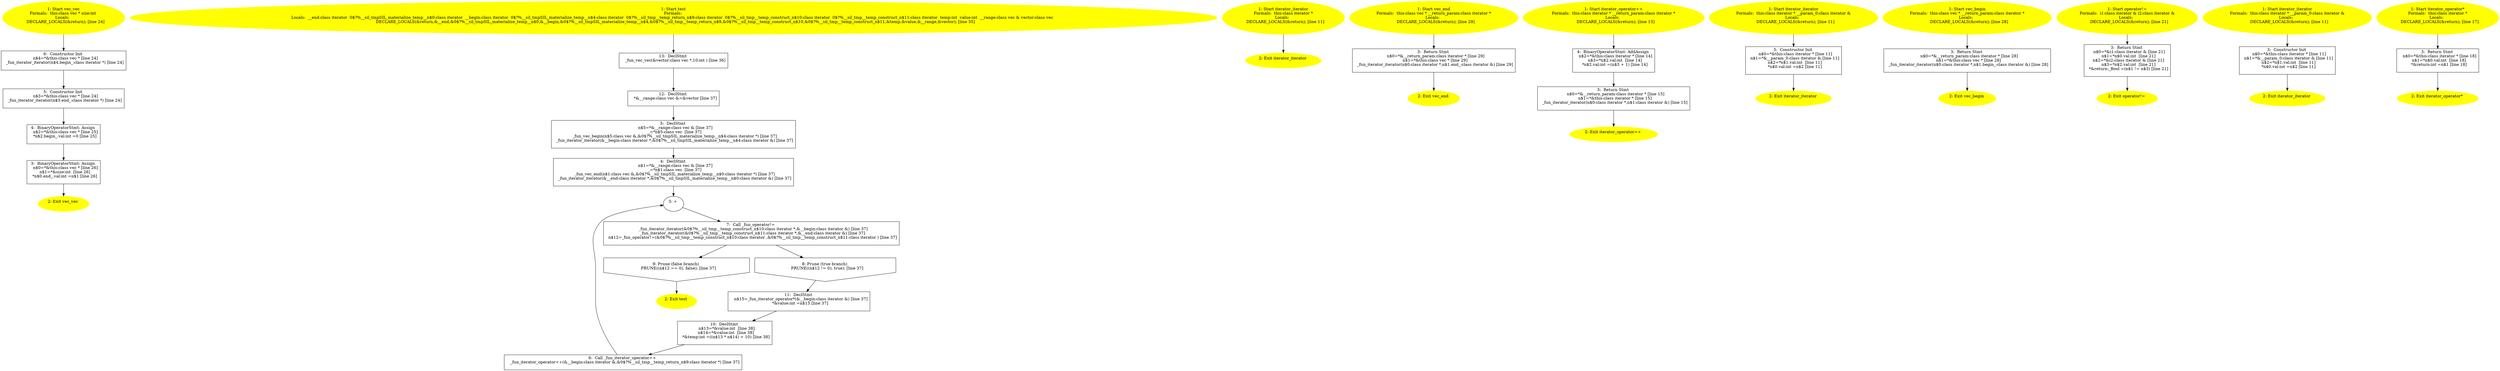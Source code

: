 /* @generated */
digraph iCFG {
"vec_vec{_ZN3vecC1Ei}.9e908b65718ffa840e6e7c8520fe6d38_6" [label="6:  Constructor Init \n   n$4=*&this:class vec * [line 24]\n  _fun_iterator_iterator(n$4.begin_:class iterator *) [line 24]\n " shape="box"]
	

	 "vec_vec{_ZN3vecC1Ei}.9e908b65718ffa840e6e7c8520fe6d38_6" -> "vec_vec{_ZN3vecC1Ei}.9e908b65718ffa840e6e7c8520fe6d38_5" ;
"vec_vec{_ZN3vecC1Ei}.9e908b65718ffa840e6e7c8520fe6d38_5" [label="5:  Constructor Init \n   n$3=*&this:class vec * [line 24]\n  _fun_iterator_iterator(n$3.end_:class iterator *) [line 24]\n " shape="box"]
	

	 "vec_vec{_ZN3vecC1Ei}.9e908b65718ffa840e6e7c8520fe6d38_5" -> "vec_vec{_ZN3vecC1Ei}.9e908b65718ffa840e6e7c8520fe6d38_4" ;
"vec_vec{_ZN3vecC1Ei}.9e908b65718ffa840e6e7c8520fe6d38_4" [label="4:  BinaryOperatorStmt: Assign \n   n$2=*&this:class vec * [line 25]\n  *n$2.begin_.val:int =0 [line 25]\n " shape="box"]
	

	 "vec_vec{_ZN3vecC1Ei}.9e908b65718ffa840e6e7c8520fe6d38_4" -> "vec_vec{_ZN3vecC1Ei}.9e908b65718ffa840e6e7c8520fe6d38_3" ;
"vec_vec{_ZN3vecC1Ei}.9e908b65718ffa840e6e7c8520fe6d38_3" [label="3:  BinaryOperatorStmt: Assign \n   n$0=*&this:class vec * [line 26]\n  n$1=*&size:int  [line 26]\n  *n$0.end_.val:int =n$1 [line 26]\n " shape="box"]
	

	 "vec_vec{_ZN3vecC1Ei}.9e908b65718ffa840e6e7c8520fe6d38_3" -> "vec_vec{_ZN3vecC1Ei}.9e908b65718ffa840e6e7c8520fe6d38_2" ;
"vec_vec{_ZN3vecC1Ei}.9e908b65718ffa840e6e7c8520fe6d38_2" [label="2: Exit vec_vec \n  " color=yellow style=filled]
	

"vec_vec{_ZN3vecC1Ei}.9e908b65718ffa840e6e7c8520fe6d38_1" [label="1: Start vec_vec\nFormals:  this:class vec * size:int \nLocals:  \n   DECLARE_LOCALS(&return); [line 24]\n " color=yellow style=filled]
	

	 "vec_vec{_ZN3vecC1Ei}.9e908b65718ffa840e6e7c8520fe6d38_1" -> "vec_vec{_ZN3vecC1Ei}.9e908b65718ffa840e6e7c8520fe6d38_6" ;
"test{d41d8cd98f00b204e9800998ecf8427e_Z4testv}.8c08101fe48ee96867ff8578442d10bc_13" [label="13:  DeclStmt \n   _fun_vec_vec(&vector:class vec *,10:int ) [line 36]\n " shape="box"]
	

	 "test{d41d8cd98f00b204e9800998ecf8427e_Z4testv}.8c08101fe48ee96867ff8578442d10bc_13" -> "test{d41d8cd98f00b204e9800998ecf8427e_Z4testv}.8c08101fe48ee96867ff8578442d10bc_12" ;
"test{d41d8cd98f00b204e9800998ecf8427e_Z4testv}.8c08101fe48ee96867ff8578442d10bc_12" [label="12:  DeclStmt \n   *&__range:class vec &=&vector [line 37]\n " shape="box"]
	

	 "test{d41d8cd98f00b204e9800998ecf8427e_Z4testv}.8c08101fe48ee96867ff8578442d10bc_12" -> "test{d41d8cd98f00b204e9800998ecf8427e_Z4testv}.8c08101fe48ee96867ff8578442d10bc_5" ;
"test{d41d8cd98f00b204e9800998ecf8427e_Z4testv}.8c08101fe48ee96867ff8578442d10bc_11" [label="11:  DeclStmt \n   n$15=_fun_iterator_operator*(&__begin:class iterator &) [line 37]\n  *&value:int =n$15 [line 37]\n " shape="box"]
	

	 "test{d41d8cd98f00b204e9800998ecf8427e_Z4testv}.8c08101fe48ee96867ff8578442d10bc_11" -> "test{d41d8cd98f00b204e9800998ecf8427e_Z4testv}.8c08101fe48ee96867ff8578442d10bc_10" ;
"test{d41d8cd98f00b204e9800998ecf8427e_Z4testv}.8c08101fe48ee96867ff8578442d10bc_10" [label="10:  DeclStmt \n   n$13=*&value:int  [line 38]\n  n$14=*&value:int  [line 38]\n  *&temp:int =((n$13 * n$14) + 10) [line 38]\n " shape="box"]
	

	 "test{d41d8cd98f00b204e9800998ecf8427e_Z4testv}.8c08101fe48ee96867ff8578442d10bc_10" -> "test{d41d8cd98f00b204e9800998ecf8427e_Z4testv}.8c08101fe48ee96867ff8578442d10bc_6" ;
"test{d41d8cd98f00b204e9800998ecf8427e_Z4testv}.8c08101fe48ee96867ff8578442d10bc_9" [label="9: Prune (false branch) \n   PRUNE((n$12 == 0), false); [line 37]\n " shape="invhouse"]
	

	 "test{d41d8cd98f00b204e9800998ecf8427e_Z4testv}.8c08101fe48ee96867ff8578442d10bc_9" -> "test{d41d8cd98f00b204e9800998ecf8427e_Z4testv}.8c08101fe48ee96867ff8578442d10bc_2" ;
"test{d41d8cd98f00b204e9800998ecf8427e_Z4testv}.8c08101fe48ee96867ff8578442d10bc_8" [label="8: Prune (true branch) \n   PRUNE((n$12 != 0), true); [line 37]\n " shape="invhouse"]
	

	 "test{d41d8cd98f00b204e9800998ecf8427e_Z4testv}.8c08101fe48ee96867ff8578442d10bc_8" -> "test{d41d8cd98f00b204e9800998ecf8427e_Z4testv}.8c08101fe48ee96867ff8578442d10bc_11" ;
"test{d41d8cd98f00b204e9800998ecf8427e_Z4testv}.8c08101fe48ee96867ff8578442d10bc_7" [label="7:  Call _fun_operator!= \n   _fun_iterator_iterator(&0$?%__sil_tmp__temp_construct_n$10:class iterator *,&__begin:class iterator &) [line 37]\n  _fun_iterator_iterator(&0$?%__sil_tmp__temp_construct_n$11:class iterator *,&__end:class iterator &) [line 37]\n  n$12=_fun_operator!=(&0$?%__sil_tmp__temp_construct_n$10:class iterator ,&0$?%__sil_tmp__temp_construct_n$11:class iterator ) [line 37]\n " shape="box"]
	

	 "test{d41d8cd98f00b204e9800998ecf8427e_Z4testv}.8c08101fe48ee96867ff8578442d10bc_7" -> "test{d41d8cd98f00b204e9800998ecf8427e_Z4testv}.8c08101fe48ee96867ff8578442d10bc_8" ;
	 "test{d41d8cd98f00b204e9800998ecf8427e_Z4testv}.8c08101fe48ee96867ff8578442d10bc_7" -> "test{d41d8cd98f00b204e9800998ecf8427e_Z4testv}.8c08101fe48ee96867ff8578442d10bc_9" ;
"test{d41d8cd98f00b204e9800998ecf8427e_Z4testv}.8c08101fe48ee96867ff8578442d10bc_6" [label="6:  Call _fun_iterator_operator++ \n   _fun_iterator_operator++(&__begin:class iterator &,&0$?%__sil_tmp__temp_return_n$9:class iterator *) [line 37]\n " shape="box"]
	

	 "test{d41d8cd98f00b204e9800998ecf8427e_Z4testv}.8c08101fe48ee96867ff8578442d10bc_6" -> "test{d41d8cd98f00b204e9800998ecf8427e_Z4testv}.8c08101fe48ee96867ff8578442d10bc_3" ;
"test{d41d8cd98f00b204e9800998ecf8427e_Z4testv}.8c08101fe48ee96867ff8578442d10bc_5" [label="5:  DeclStmt \n   n$5=*&__range:class vec & [line 37]\n  _=*n$5:class vec  [line 37]\n  _fun_vec_begin(n$5:class vec &,&0$?%__sil_tmpSIL_materialize_temp__n$4:class iterator *) [line 37]\n  _fun_iterator_iterator(&__begin:class iterator *,&0$?%__sil_tmpSIL_materialize_temp__n$4:class iterator &) [line 37]\n " shape="box"]
	

	 "test{d41d8cd98f00b204e9800998ecf8427e_Z4testv}.8c08101fe48ee96867ff8578442d10bc_5" -> "test{d41d8cd98f00b204e9800998ecf8427e_Z4testv}.8c08101fe48ee96867ff8578442d10bc_4" ;
"test{d41d8cd98f00b204e9800998ecf8427e_Z4testv}.8c08101fe48ee96867ff8578442d10bc_4" [label="4:  DeclStmt \n   n$1=*&__range:class vec & [line 37]\n  _=*n$1:class vec  [line 37]\n  _fun_vec_end(n$1:class vec &,&0$?%__sil_tmpSIL_materialize_temp__n$0:class iterator *) [line 37]\n  _fun_iterator_iterator(&__end:class iterator *,&0$?%__sil_tmpSIL_materialize_temp__n$0:class iterator &) [line 37]\n " shape="box"]
	

	 "test{d41d8cd98f00b204e9800998ecf8427e_Z4testv}.8c08101fe48ee96867ff8578442d10bc_4" -> "test{d41d8cd98f00b204e9800998ecf8427e_Z4testv}.8c08101fe48ee96867ff8578442d10bc_3" ;
"test{d41d8cd98f00b204e9800998ecf8427e_Z4testv}.8c08101fe48ee96867ff8578442d10bc_3" [label="3: + \n  " ]
	

	 "test{d41d8cd98f00b204e9800998ecf8427e_Z4testv}.8c08101fe48ee96867ff8578442d10bc_3" -> "test{d41d8cd98f00b204e9800998ecf8427e_Z4testv}.8c08101fe48ee96867ff8578442d10bc_7" ;
"test{d41d8cd98f00b204e9800998ecf8427e_Z4testv}.8c08101fe48ee96867ff8578442d10bc_2" [label="2: Exit test \n  " color=yellow style=filled]
	

"test{d41d8cd98f00b204e9800998ecf8427e_Z4testv}.8c08101fe48ee96867ff8578442d10bc_1" [label="1: Start test\nFormals: \nLocals:  __end:class iterator  0$?%__sil_tmpSIL_materialize_temp__n$0:class iterator  __begin:class iterator  0$?%__sil_tmpSIL_materialize_temp__n$4:class iterator  0$?%__sil_tmp__temp_return_n$9:class iterator  0$?%__sil_tmp__temp_construct_n$10:class iterator  0$?%__sil_tmp__temp_construct_n$11:class iterator  temp:int  value:int  __range:class vec & vector:class vec  \n   DECLARE_LOCALS(&return,&__end,&0$?%__sil_tmpSIL_materialize_temp__n$0,&__begin,&0$?%__sil_tmpSIL_materialize_temp__n$4,&0$?%__sil_tmp__temp_return_n$9,&0$?%__sil_tmp__temp_construct_n$10,&0$?%__sil_tmp__temp_construct_n$11,&temp,&value,&__range,&vector); [line 35]\n " color=yellow style=filled]
	

	 "test{d41d8cd98f00b204e9800998ecf8427e_Z4testv}.8c08101fe48ee96867ff8578442d10bc_1" -> "test{d41d8cd98f00b204e9800998ecf8427e_Z4testv}.8c08101fe48ee96867ff8578442d10bc_13" ;
"iterator_iterator{_ZN8iteratorC1Ev}.09b96b797de166c956fbed19c17323fc_2" [label="2: Exit iterator_iterator \n  " color=yellow style=filled]
	

"iterator_iterator{_ZN8iteratorC1Ev}.09b96b797de166c956fbed19c17323fc_1" [label="1: Start iterator_iterator\nFormals:  this:class iterator *\nLocals:  \n   DECLARE_LOCALS(&return); [line 11]\n " color=yellow style=filled]
	

	 "iterator_iterator{_ZN8iteratorC1Ev}.09b96b797de166c956fbed19c17323fc_1" -> "iterator_iterator{_ZN8iteratorC1Ev}.09b96b797de166c956fbed19c17323fc_2" ;
"vec_end(_ZN3vec3endEv).10f3f6cacb54f275be62f732deacc51b_3" [label="3:  Return Stmt \n   n$0=*&__return_param:class iterator * [line 29]\n  n$1=*&this:class vec * [line 29]\n  _fun_iterator_iterator(n$0:class iterator *,n$1.end_:class iterator &) [line 29]\n " shape="box"]
	

	 "vec_end(_ZN3vec3endEv).10f3f6cacb54f275be62f732deacc51b_3" -> "vec_end(_ZN3vec3endEv).10f3f6cacb54f275be62f732deacc51b_2" ;
"vec_end(_ZN3vec3endEv).10f3f6cacb54f275be62f732deacc51b_2" [label="2: Exit vec_end \n  " color=yellow style=filled]
	

"vec_end(_ZN3vec3endEv).10f3f6cacb54f275be62f732deacc51b_1" [label="1: Start vec_end\nFormals:  this:class vec * __return_param:class iterator *\nLocals:  \n   DECLARE_LOCALS(&return); [line 29]\n " color=yellow style=filled]
	

	 "vec_end(_ZN3vec3endEv).10f3f6cacb54f275be62f732deacc51b_1" -> "vec_end(_ZN3vec3endEv).10f3f6cacb54f275be62f732deacc51b_3" ;
"iterator_operator++(_ZN8iteratorppEv).2e1161a14150ad94339284d7de16e655_4" [label="4:  BinaryOperatorStmt: AddAssign \n   n$2=*&this:class iterator * [line 14]\n  n$3=*n$2.val:int  [line 14]\n  *n$2.val:int =(n$3 + 1) [line 14]\n " shape="box"]
	

	 "iterator_operator++(_ZN8iteratorppEv).2e1161a14150ad94339284d7de16e655_4" -> "iterator_operator++(_ZN8iteratorppEv).2e1161a14150ad94339284d7de16e655_3" ;
"iterator_operator++(_ZN8iteratorppEv).2e1161a14150ad94339284d7de16e655_3" [label="3:  Return Stmt \n   n$0=*&__return_param:class iterator * [line 15]\n  n$1=*&this:class iterator * [line 15]\n  _fun_iterator_iterator(n$0:class iterator *,n$1:class iterator &) [line 15]\n " shape="box"]
	

	 "iterator_operator++(_ZN8iteratorppEv).2e1161a14150ad94339284d7de16e655_3" -> "iterator_operator++(_ZN8iteratorppEv).2e1161a14150ad94339284d7de16e655_2" ;
"iterator_operator++(_ZN8iteratorppEv).2e1161a14150ad94339284d7de16e655_2" [label="2: Exit iterator_operator++ \n  " color=yellow style=filled]
	

"iterator_operator++(_ZN8iteratorppEv).2e1161a14150ad94339284d7de16e655_1" [label="1: Start iterator_operator++\nFormals:  this:class iterator * __return_param:class iterator *\nLocals:  \n   DECLARE_LOCALS(&return); [line 13]\n " color=yellow style=filled]
	

	 "iterator_operator++(_ZN8iteratorppEv).2e1161a14150ad94339284d7de16e655_1" -> "iterator_operator++(_ZN8iteratorppEv).2e1161a14150ad94339284d7de16e655_4" ;
"iterator_iterator{_ZN8iteratorC1EOS_}.ce89d5b0065e7c4158c49d59661dc5c1_3" [label="3:  Constructor Init \n   n$0=*&this:class iterator * [line 11]\n  n$1=*&__param_0:class iterator & [line 11]\n  n$2=*n$1.val:int  [line 11]\n  *n$0.val:int =n$2 [line 11]\n " shape="box"]
	

	 "iterator_iterator{_ZN8iteratorC1EOS_}.ce89d5b0065e7c4158c49d59661dc5c1_3" -> "iterator_iterator{_ZN8iteratorC1EOS_}.ce89d5b0065e7c4158c49d59661dc5c1_2" ;
"iterator_iterator{_ZN8iteratorC1EOS_}.ce89d5b0065e7c4158c49d59661dc5c1_2" [label="2: Exit iterator_iterator \n  " color=yellow style=filled]
	

"iterator_iterator{_ZN8iteratorC1EOS_}.ce89d5b0065e7c4158c49d59661dc5c1_1" [label="1: Start iterator_iterator\nFormals:  this:class iterator * __param_0:class iterator &\nLocals:  \n   DECLARE_LOCALS(&return); [line 11]\n " color=yellow style=filled]
	

	 "iterator_iterator{_ZN8iteratorC1EOS_}.ce89d5b0065e7c4158c49d59661dc5c1_1" -> "iterator_iterator{_ZN8iteratorC1EOS_}.ce89d5b0065e7c4158c49d59661dc5c1_3" ;
"vec_begin(_ZN3vec5beginEv).e886548e7d905cb0a20da338610da393_3" [label="3:  Return Stmt \n   n$0=*&__return_param:class iterator * [line 28]\n  n$1=*&this:class vec * [line 28]\n  _fun_iterator_iterator(n$0:class iterator *,n$1.begin_:class iterator &) [line 28]\n " shape="box"]
	

	 "vec_begin(_ZN3vec5beginEv).e886548e7d905cb0a20da338610da393_3" -> "vec_begin(_ZN3vec5beginEv).e886548e7d905cb0a20da338610da393_2" ;
"vec_begin(_ZN3vec5beginEv).e886548e7d905cb0a20da338610da393_2" [label="2: Exit vec_begin \n  " color=yellow style=filled]
	

"vec_begin(_ZN3vec5beginEv).e886548e7d905cb0a20da338610da393_1" [label="1: Start vec_begin\nFormals:  this:class vec * __return_param:class iterator *\nLocals:  \n   DECLARE_LOCALS(&return); [line 28]\n " color=yellow style=filled]
	

	 "vec_begin(_ZN3vec5beginEv).e886548e7d905cb0a20da338610da393_1" -> "vec_begin(_ZN3vec5beginEv).e886548e7d905cb0a20da338610da393_3" ;
"operator!={d41d8cd98f00b204e9800998ecf8427e_Zne8iteratorS_}.f92125b8648f9224012c80de0debd540_3" [label="3:  Return Stmt \n   n$0=*&i1:class iterator & [line 21]\n  n$1=*n$0.val:int  [line 21]\n  n$2=*&i2:class iterator & [line 21]\n  n$3=*n$2.val:int  [line 21]\n  *&return:_Bool =(n$1 != n$3) [line 21]\n " shape="box"]
	

	 "operator!={d41d8cd98f00b204e9800998ecf8427e_Zne8iteratorS_}.f92125b8648f9224012c80de0debd540_3" -> "operator!={d41d8cd98f00b204e9800998ecf8427e_Zne8iteratorS_}.f92125b8648f9224012c80de0debd540_2" ;
"operator!={d41d8cd98f00b204e9800998ecf8427e_Zne8iteratorS_}.f92125b8648f9224012c80de0debd540_2" [label="2: Exit operator!= \n  " color=yellow style=filled]
	

"operator!={d41d8cd98f00b204e9800998ecf8427e_Zne8iteratorS_}.f92125b8648f9224012c80de0debd540_1" [label="1: Start operator!=\nFormals:  i1:class iterator & i2:class iterator &\nLocals:  \n   DECLARE_LOCALS(&return); [line 21]\n " color=yellow style=filled]
	

	 "operator!={d41d8cd98f00b204e9800998ecf8427e_Zne8iteratorS_}.f92125b8648f9224012c80de0debd540_1" -> "operator!={d41d8cd98f00b204e9800998ecf8427e_Zne8iteratorS_}.f92125b8648f9224012c80de0debd540_3" ;
"iterator_iterator{_ZN8iteratorC1ERKS_}.fcda12fc9b260caa840e7342dd86ae6f_3" [label="3:  Constructor Init \n   n$0=*&this:class iterator * [line 11]\n  n$1=*&__param_0:class iterator & [line 11]\n  n$2=*n$1.val:int  [line 11]\n  *n$0.val:int =n$2 [line 11]\n " shape="box"]
	

	 "iterator_iterator{_ZN8iteratorC1ERKS_}.fcda12fc9b260caa840e7342dd86ae6f_3" -> "iterator_iterator{_ZN8iteratorC1ERKS_}.fcda12fc9b260caa840e7342dd86ae6f_2" ;
"iterator_iterator{_ZN8iteratorC1ERKS_}.fcda12fc9b260caa840e7342dd86ae6f_2" [label="2: Exit iterator_iterator \n  " color=yellow style=filled]
	

"iterator_iterator{_ZN8iteratorC1ERKS_}.fcda12fc9b260caa840e7342dd86ae6f_1" [label="1: Start iterator_iterator\nFormals:  this:class iterator * __param_0:class iterator &\nLocals:  \n   DECLARE_LOCALS(&return); [line 11]\n " color=yellow style=filled]
	

	 "iterator_iterator{_ZN8iteratorC1ERKS_}.fcda12fc9b260caa840e7342dd86ae6f_1" -> "iterator_iterator{_ZN8iteratorC1ERKS_}.fcda12fc9b260caa840e7342dd86ae6f_3" ;
"iterator_operator*(_ZN8iteratordeEv).e460522f307f6432268293a6c37dd0aa_3" [label="3:  Return Stmt \n   n$0=*&this:class iterator * [line 18]\n  n$1=*n$0.val:int  [line 18]\n  *&return:int =n$1 [line 18]\n " shape="box"]
	

	 "iterator_operator*(_ZN8iteratordeEv).e460522f307f6432268293a6c37dd0aa_3" -> "iterator_operator*(_ZN8iteratordeEv).e460522f307f6432268293a6c37dd0aa_2" ;
"iterator_operator*(_ZN8iteratordeEv).e460522f307f6432268293a6c37dd0aa_2" [label="2: Exit iterator_operator* \n  " color=yellow style=filled]
	

"iterator_operator*(_ZN8iteratordeEv).e460522f307f6432268293a6c37dd0aa_1" [label="1: Start iterator_operator*\nFormals:  this:class iterator *\nLocals:  \n   DECLARE_LOCALS(&return); [line 17]\n " color=yellow style=filled]
	

	 "iterator_operator*(_ZN8iteratordeEv).e460522f307f6432268293a6c37dd0aa_1" -> "iterator_operator*(_ZN8iteratordeEv).e460522f307f6432268293a6c37dd0aa_3" ;
}
